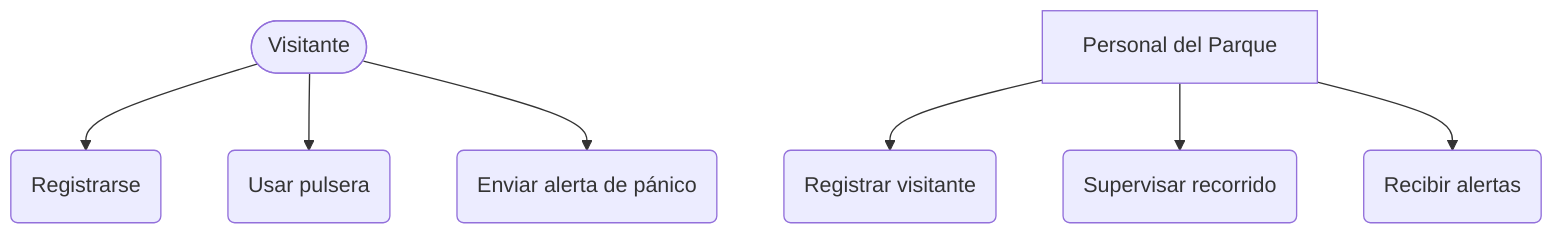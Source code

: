 %%{ init: { "theme": "default" } }%%
graph TD
    Visitante([Visitante])
    Personal["Personal del Parque"]
    Visitante --> Registrarse(Registrarse)
    Visitante --> UsarPulsera(Usar pulsera)
    Visitante --> EnviarAlerta(Enviar alerta de pánico)
    Personal --> RegistrarVisitante(Registrar visitante)
    Personal --> SupervisarRecorrido(Supervisar recorrido)
    Personal --> RecibirAlertas(Recibir alertas)